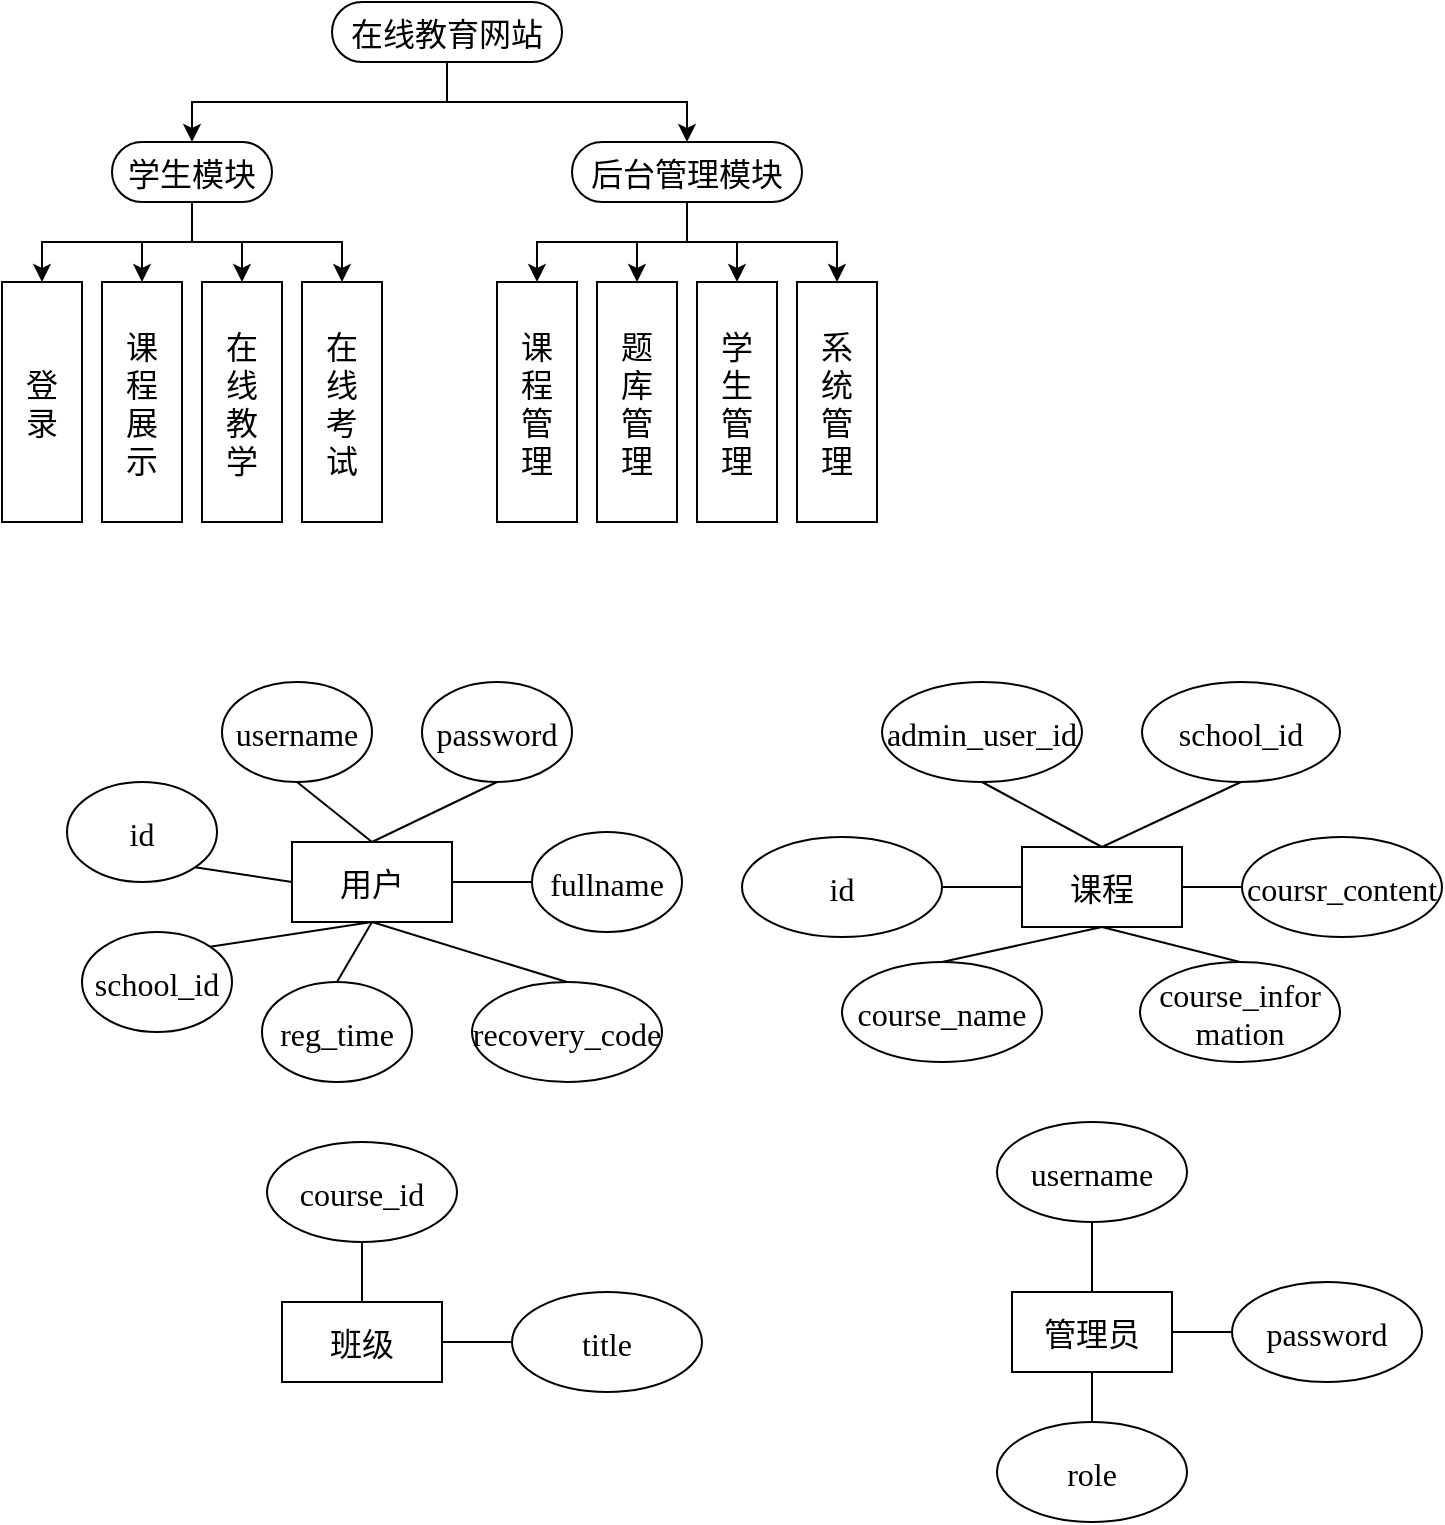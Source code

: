 <mxfile version="18.1.2" type="github">
  <diagram id="C5RBs43oDa-KdzZeNtuy" name="Page-1">
    <mxGraphModel dx="1153" dy="714" grid="1" gridSize="10" guides="1" tooltips="1" connect="1" arrows="1" fold="1" page="1" pageScale="1" pageWidth="827" pageHeight="1169" math="0" shadow="0">
      <root>
        <mxCell id="WIyWlLk6GJQsqaUBKTNV-0" />
        <mxCell id="WIyWlLk6GJQsqaUBKTNV-1" parent="WIyWlLk6GJQsqaUBKTNV-0" />
        <mxCell id="1GNV1eHEHa3V5cSZTnpK-24" value="" style="edgeStyle=orthogonalEdgeStyle;rounded=0;orthogonalLoop=1;jettySize=auto;exitX=0.5;exitY=0.5;exitDx=0;exitDy=15;exitPerimeter=0;fontSize=16;fontFamily=宋体;" edge="1" parent="WIyWlLk6GJQsqaUBKTNV-1" source="1GNV1eHEHa3V5cSZTnpK-11" target="1GNV1eHEHa3V5cSZTnpK-13">
          <mxGeometry relative="1" as="geometry" />
        </mxCell>
        <mxCell id="1GNV1eHEHa3V5cSZTnpK-25" value="" style="edgeStyle=orthogonalEdgeStyle;rounded=0;orthogonalLoop=1;jettySize=auto;exitX=0.5;exitY=0.5;exitDx=0;exitDy=15;exitPerimeter=0;fontSize=16;fontFamily=宋体;" edge="1" parent="WIyWlLk6GJQsqaUBKTNV-1" source="1GNV1eHEHa3V5cSZTnpK-11" target="1GNV1eHEHa3V5cSZTnpK-14">
          <mxGeometry relative="1" as="geometry" />
        </mxCell>
        <mxCell id="1GNV1eHEHa3V5cSZTnpK-11" value="在线教育网站" style="dashed=0;whitespace=wrap;shape=mxgraph.dfd.start;fontSize=16;fontFamily=宋体;" vertex="1" parent="WIyWlLk6GJQsqaUBKTNV-1">
          <mxGeometry x="215" y="30" width="115" height="30" as="geometry" />
        </mxCell>
        <mxCell id="1GNV1eHEHa3V5cSZTnpK-26" value="" style="edgeStyle=orthogonalEdgeStyle;rounded=0;orthogonalLoop=1;jettySize=auto;exitX=0.5;exitY=0.5;exitDx=0;exitDy=15;exitPerimeter=0;fontSize=16;fontFamily=宋体;" edge="1" parent="WIyWlLk6GJQsqaUBKTNV-1" source="1GNV1eHEHa3V5cSZTnpK-13" target="1GNV1eHEHa3V5cSZTnpK-15">
          <mxGeometry relative="1" as="geometry" />
        </mxCell>
        <mxCell id="1GNV1eHEHa3V5cSZTnpK-27" value="" style="edgeStyle=orthogonalEdgeStyle;rounded=0;orthogonalLoop=1;jettySize=auto;exitX=0.5;exitY=0.5;exitDx=0;exitDy=15;exitPerimeter=0;fontSize=16;fontFamily=宋体;" edge="1" parent="WIyWlLk6GJQsqaUBKTNV-1" source="1GNV1eHEHa3V5cSZTnpK-13" target="1GNV1eHEHa3V5cSZTnpK-16">
          <mxGeometry relative="1" as="geometry" />
        </mxCell>
        <mxCell id="1GNV1eHEHa3V5cSZTnpK-28" value="" style="edgeStyle=orthogonalEdgeStyle;rounded=0;orthogonalLoop=1;jettySize=auto;exitX=0.5;exitY=0.5;exitDx=0;exitDy=15;exitPerimeter=0;entryX=0.5;entryY=0;entryDx=0;entryDy=0;fontSize=16;fontFamily=宋体;" edge="1" parent="WIyWlLk6GJQsqaUBKTNV-1" source="1GNV1eHEHa3V5cSZTnpK-13" target="1GNV1eHEHa3V5cSZTnpK-17">
          <mxGeometry relative="1" as="geometry" />
        </mxCell>
        <mxCell id="1GNV1eHEHa3V5cSZTnpK-29" value="" style="edgeStyle=orthogonalEdgeStyle;rounded=0;orthogonalLoop=1;jettySize=auto;exitX=0.5;exitY=0.5;exitDx=0;exitDy=15;exitPerimeter=0;entryX=0.5;entryY=0;entryDx=0;entryDy=0;fontSize=16;fontFamily=宋体;" edge="1" parent="WIyWlLk6GJQsqaUBKTNV-1" source="1GNV1eHEHa3V5cSZTnpK-13" target="1GNV1eHEHa3V5cSZTnpK-18">
          <mxGeometry relative="1" as="geometry" />
        </mxCell>
        <mxCell id="1GNV1eHEHa3V5cSZTnpK-13" value="学生模块" style="dashed=0;whitespace=wrap;shape=mxgraph.dfd.start;fontSize=16;fontFamily=宋体;" vertex="1" parent="WIyWlLk6GJQsqaUBKTNV-1">
          <mxGeometry x="105" y="100" width="80" height="30" as="geometry" />
        </mxCell>
        <mxCell id="1GNV1eHEHa3V5cSZTnpK-30" value="" style="edgeStyle=orthogonalEdgeStyle;rounded=0;orthogonalLoop=1;jettySize=auto;exitX=0.5;exitY=0.5;exitDx=0;exitDy=15;exitPerimeter=0;fontSize=16;fontFamily=宋体;" edge="1" parent="WIyWlLk6GJQsqaUBKTNV-1" source="1GNV1eHEHa3V5cSZTnpK-14" target="1GNV1eHEHa3V5cSZTnpK-19">
          <mxGeometry relative="1" as="geometry" />
        </mxCell>
        <mxCell id="1GNV1eHEHa3V5cSZTnpK-31" value="" style="edgeStyle=orthogonalEdgeStyle;rounded=0;orthogonalLoop=1;jettySize=auto;exitX=0.5;exitY=0.5;exitDx=0;exitDy=15;exitPerimeter=0;fontSize=16;fontFamily=宋体;" edge="1" parent="WIyWlLk6GJQsqaUBKTNV-1" source="1GNV1eHEHa3V5cSZTnpK-14" target="1GNV1eHEHa3V5cSZTnpK-20">
          <mxGeometry relative="1" as="geometry" />
        </mxCell>
        <mxCell id="1GNV1eHEHa3V5cSZTnpK-32" value="" style="edgeStyle=orthogonalEdgeStyle;rounded=0;orthogonalLoop=1;jettySize=auto;exitX=0.5;exitY=0.5;exitDx=0;exitDy=15;exitPerimeter=0;fontSize=16;fontFamily=宋体;" edge="1" parent="WIyWlLk6GJQsqaUBKTNV-1" source="1GNV1eHEHa3V5cSZTnpK-14" target="1GNV1eHEHa3V5cSZTnpK-21">
          <mxGeometry relative="1" as="geometry" />
        </mxCell>
        <mxCell id="1GNV1eHEHa3V5cSZTnpK-33" value="" style="edgeStyle=orthogonalEdgeStyle;rounded=0;orthogonalLoop=1;jettySize=auto;exitX=0.5;exitY=0.5;exitDx=0;exitDy=15;exitPerimeter=0;fontSize=16;fontFamily=宋体;" edge="1" parent="WIyWlLk6GJQsqaUBKTNV-1" source="1GNV1eHEHa3V5cSZTnpK-14" target="1GNV1eHEHa3V5cSZTnpK-22">
          <mxGeometry relative="1" as="geometry" />
        </mxCell>
        <mxCell id="1GNV1eHEHa3V5cSZTnpK-14" value="后台管理模块" style="dashed=0;whitespace=wrap;shape=mxgraph.dfd.start;fontSize=16;fontFamily=宋体;" vertex="1" parent="WIyWlLk6GJQsqaUBKTNV-1">
          <mxGeometry x="335" y="100" width="115" height="30" as="geometry" />
        </mxCell>
        <mxCell id="1GNV1eHEHa3V5cSZTnpK-15" value="登&#xa;录" style="rounded=0;horizontal=1;verticalAlign=middle;fontSize=16;fontFamily=宋体;" vertex="1" parent="WIyWlLk6GJQsqaUBKTNV-1">
          <mxGeometry x="50" y="170" width="40" height="120" as="geometry" />
        </mxCell>
        <mxCell id="1GNV1eHEHa3V5cSZTnpK-16" value="课&#xa;程&#xa;展&#xa;示" style="rounded=0;horizontal=1;verticalAlign=middle;fontSize=16;fontFamily=宋体;" vertex="1" parent="WIyWlLk6GJQsqaUBKTNV-1">
          <mxGeometry x="100" y="170" width="40" height="120" as="geometry" />
        </mxCell>
        <mxCell id="1GNV1eHEHa3V5cSZTnpK-17" value="在&#xa;线&#xa;教&#xa;学" style="rounded=0;horizontal=1;verticalAlign=middle;fontSize=16;fontFamily=宋体;" vertex="1" parent="WIyWlLk6GJQsqaUBKTNV-1">
          <mxGeometry x="150" y="170" width="40" height="120" as="geometry" />
        </mxCell>
        <mxCell id="1GNV1eHEHa3V5cSZTnpK-18" value="在&#xa;线&#xa;考&#xa;试" style="rounded=0;horizontal=1;verticalAlign=middle;flipH=0;fontSize=16;fontFamily=宋体;" vertex="1" parent="WIyWlLk6GJQsqaUBKTNV-1">
          <mxGeometry x="200" y="170" width="40" height="120" as="geometry" />
        </mxCell>
        <mxCell id="1GNV1eHEHa3V5cSZTnpK-19" value="课&#xa;程&#xa;管&#xa;理" style="rounded=0;horizontal=1;verticalAlign=middle;flipH=0;fontSize=16;fontFamily=宋体;" vertex="1" parent="WIyWlLk6GJQsqaUBKTNV-1">
          <mxGeometry x="297.5" y="170" width="40" height="120" as="geometry" />
        </mxCell>
        <mxCell id="1GNV1eHEHa3V5cSZTnpK-20" value="题&#xa;库&#xa;管&#xa;理" style="rounded=0;horizontal=1;verticalAlign=middle;flipH=0;fontSize=16;fontFamily=宋体;" vertex="1" parent="WIyWlLk6GJQsqaUBKTNV-1">
          <mxGeometry x="347.5" y="170" width="40" height="120" as="geometry" />
        </mxCell>
        <mxCell id="1GNV1eHEHa3V5cSZTnpK-21" value="学&#xa;生&#xa;管&#xa;理" style="rounded=0;horizontal=1;verticalAlign=middle;flipH=0;fontSize=16;fontFamily=宋体;" vertex="1" parent="WIyWlLk6GJQsqaUBKTNV-1">
          <mxGeometry x="397.5" y="170" width="40" height="120" as="geometry" />
        </mxCell>
        <mxCell id="1GNV1eHEHa3V5cSZTnpK-22" value="系&#xa;统&#xa;管&#xa;理" style="rounded=0;horizontal=1;verticalAlign=middle;flipH=0;fontSize=16;fontFamily=宋体;" vertex="1" parent="WIyWlLk6GJQsqaUBKTNV-1">
          <mxGeometry x="447.5" y="170" width="40" height="120" as="geometry" />
        </mxCell>
        <mxCell id="1GNV1eHEHa3V5cSZTnpK-34" value="用户" style="rounded=0;fontSize=16;fontFamily=宋体;" vertex="1" parent="WIyWlLk6GJQsqaUBKTNV-1">
          <mxGeometry x="195" y="450" width="80" height="40" as="geometry" />
        </mxCell>
        <mxCell id="1GNV1eHEHa3V5cSZTnpK-42" value="" style="rounded=0;orthogonalLoop=1;jettySize=auto;exitX=0.5;exitY=1;exitDx=0;exitDy=0;fontSize=16;endArrow=none;endFill=0;entryX=0.5;entryY=0;entryDx=0;entryDy=0;fontFamily=宋体;" edge="1" parent="WIyWlLk6GJQsqaUBKTNV-1" source="1GNV1eHEHa3V5cSZTnpK-35" target="1GNV1eHEHa3V5cSZTnpK-34">
          <mxGeometry relative="1" as="geometry" />
        </mxCell>
        <mxCell id="1GNV1eHEHa3V5cSZTnpK-35" value="username" style="ellipse;fontSize=16;fontFamily=宋体;" vertex="1" parent="WIyWlLk6GJQsqaUBKTNV-1">
          <mxGeometry x="160" y="370" width="75" height="50" as="geometry" />
        </mxCell>
        <mxCell id="1GNV1eHEHa3V5cSZTnpK-44" value="" style="edgeStyle=none;rounded=0;orthogonalLoop=1;jettySize=auto;exitX=0.5;exitY=1;exitDx=0;exitDy=0;entryX=0.5;entryY=0;entryDx=0;entryDy=0;fontSize=16;endArrow=none;endFill=0;fontFamily=宋体;" edge="1" parent="WIyWlLk6GJQsqaUBKTNV-1" source="1GNV1eHEHa3V5cSZTnpK-36" target="1GNV1eHEHa3V5cSZTnpK-34">
          <mxGeometry relative="1" as="geometry" />
        </mxCell>
        <mxCell id="1GNV1eHEHa3V5cSZTnpK-36" value="password" style="ellipse;fontSize=16;fontFamily=宋体;" vertex="1" parent="WIyWlLk6GJQsqaUBKTNV-1">
          <mxGeometry x="260" y="370" width="75" height="50" as="geometry" />
        </mxCell>
        <mxCell id="1GNV1eHEHa3V5cSZTnpK-43" value="" style="edgeStyle=none;rounded=0;orthogonalLoop=1;jettySize=auto;exitX=1;exitY=1;exitDx=0;exitDy=0;fontSize=16;endArrow=none;endFill=0;entryX=0;entryY=0.5;entryDx=0;entryDy=0;fontFamily=宋体;" edge="1" parent="WIyWlLk6GJQsqaUBKTNV-1" source="1GNV1eHEHa3V5cSZTnpK-37" target="1GNV1eHEHa3V5cSZTnpK-34">
          <mxGeometry relative="1" as="geometry">
            <mxPoint x="230.0" y="450.0" as="targetPoint" />
          </mxGeometry>
        </mxCell>
        <mxCell id="1GNV1eHEHa3V5cSZTnpK-37" value="id" style="ellipse;fontSize=16;fontFamily=宋体;" vertex="1" parent="WIyWlLk6GJQsqaUBKTNV-1">
          <mxGeometry x="82.5" y="420" width="75" height="50" as="geometry" />
        </mxCell>
        <mxCell id="1GNV1eHEHa3V5cSZTnpK-45" value="" style="edgeStyle=none;rounded=0;orthogonalLoop=1;jettySize=auto;exitX=0;exitY=0.5;exitDx=0;exitDy=0;fontSize=16;endArrow=none;endFill=0;fontFamily=宋体;" edge="1" parent="WIyWlLk6GJQsqaUBKTNV-1" source="1GNV1eHEHa3V5cSZTnpK-38" target="1GNV1eHEHa3V5cSZTnpK-34">
          <mxGeometry relative="1" as="geometry" />
        </mxCell>
        <mxCell id="1GNV1eHEHa3V5cSZTnpK-38" value="fullname" style="ellipse;fontSize=16;fontFamily=宋体;" vertex="1" parent="WIyWlLk6GJQsqaUBKTNV-1">
          <mxGeometry x="315" y="445" width="75" height="50" as="geometry" />
        </mxCell>
        <mxCell id="1GNV1eHEHa3V5cSZTnpK-48" value="" style="edgeStyle=none;rounded=0;orthogonalLoop=1;jettySize=auto;exitX=1;exitY=0;exitDx=0;exitDy=0;entryX=0.5;entryY=1;entryDx=0;entryDy=0;fontSize=16;endArrow=none;endFill=0;fontFamily=宋体;" edge="1" parent="WIyWlLk6GJQsqaUBKTNV-1" source="1GNV1eHEHa3V5cSZTnpK-39" target="1GNV1eHEHa3V5cSZTnpK-34">
          <mxGeometry relative="1" as="geometry" />
        </mxCell>
        <mxCell id="1GNV1eHEHa3V5cSZTnpK-39" value="school_id" style="ellipse;fontSize=16;fontFamily=宋体;" vertex="1" parent="WIyWlLk6GJQsqaUBKTNV-1">
          <mxGeometry x="90" y="495" width="75" height="50" as="geometry" />
        </mxCell>
        <mxCell id="1GNV1eHEHa3V5cSZTnpK-47" value="" style="edgeStyle=none;rounded=0;orthogonalLoop=1;jettySize=auto;exitX=0.5;exitY=0;exitDx=0;exitDy=0;entryX=0.5;entryY=1;entryDx=0;entryDy=0;fontSize=16;endArrow=none;endFill=0;fontFamily=宋体;" edge="1" parent="WIyWlLk6GJQsqaUBKTNV-1" source="1GNV1eHEHa3V5cSZTnpK-40" target="1GNV1eHEHa3V5cSZTnpK-34">
          <mxGeometry relative="1" as="geometry" />
        </mxCell>
        <mxCell id="1GNV1eHEHa3V5cSZTnpK-40" value="reg_time" style="ellipse;fontSize=16;fontFamily=宋体;" vertex="1" parent="WIyWlLk6GJQsqaUBKTNV-1">
          <mxGeometry x="180" y="520" width="75" height="50" as="geometry" />
        </mxCell>
        <mxCell id="1GNV1eHEHa3V5cSZTnpK-46" value="" style="edgeStyle=none;rounded=0;orthogonalLoop=1;jettySize=auto;exitX=0.5;exitY=0;exitDx=0;exitDy=0;entryX=0.5;entryY=1;entryDx=0;entryDy=0;fontSize=16;endArrow=none;endFill=0;fontFamily=宋体;" edge="1" parent="WIyWlLk6GJQsqaUBKTNV-1" source="1GNV1eHEHa3V5cSZTnpK-41" target="1GNV1eHEHa3V5cSZTnpK-34">
          <mxGeometry relative="1" as="geometry" />
        </mxCell>
        <mxCell id="1GNV1eHEHa3V5cSZTnpK-41" value="recovery_code" style="ellipse;fontSize=16;fontFamily=宋体;" vertex="1" parent="WIyWlLk6GJQsqaUBKTNV-1">
          <mxGeometry x="285" y="520" width="95" height="50" as="geometry" />
        </mxCell>
        <mxCell id="1GNV1eHEHa3V5cSZTnpK-51" value="" style="edgeStyle=none;rounded=0;orthogonalLoop=1;jettySize=auto;fontSize=16;endArrow=none;endFill=0;exitX=0.5;exitY=0;exitDx=0;exitDy=0;entryX=0.5;entryY=1;entryDx=0;entryDy=0;fontFamily=宋体;" edge="1" parent="WIyWlLk6GJQsqaUBKTNV-1" source="1GNV1eHEHa3V5cSZTnpK-49" target="1GNV1eHEHa3V5cSZTnpK-54">
          <mxGeometry relative="1" as="geometry">
            <mxPoint x="547.368" y="398.978" as="targetPoint" />
          </mxGeometry>
        </mxCell>
        <mxCell id="1GNV1eHEHa3V5cSZTnpK-52" value="" style="edgeStyle=none;rounded=0;orthogonalLoop=1;jettySize=auto;exitX=0;exitY=0.5;exitDx=0;exitDy=0;fontSize=16;endArrow=none;endFill=0;entryX=1;entryY=0.5;entryDx=0;entryDy=0;fontFamily=宋体;" edge="1" parent="WIyWlLk6GJQsqaUBKTNV-1" source="1GNV1eHEHa3V5cSZTnpK-49" target="1GNV1eHEHa3V5cSZTnpK-55">
          <mxGeometry relative="1" as="geometry">
            <mxPoint x="512.5" y="470.005" as="targetPoint" />
          </mxGeometry>
        </mxCell>
        <mxCell id="1GNV1eHEHa3V5cSZTnpK-61" value="" style="edgeStyle=none;rounded=0;orthogonalLoop=1;jettySize=auto;exitX=0.5;exitY=1;exitDx=0;exitDy=0;entryX=0.5;entryY=0;entryDx=0;entryDy=0;fontSize=16;endArrow=none;endFill=0;fontFamily=宋体;" edge="1" parent="WIyWlLk6GJQsqaUBKTNV-1" source="1GNV1eHEHa3V5cSZTnpK-49" target="1GNV1eHEHa3V5cSZTnpK-56">
          <mxGeometry relative="1" as="geometry" />
        </mxCell>
        <mxCell id="1GNV1eHEHa3V5cSZTnpK-62" value="" style="edgeStyle=none;rounded=0;orthogonalLoop=1;jettySize=auto;exitX=0.5;exitY=1;exitDx=0;exitDy=0;entryX=0.5;entryY=0;entryDx=0;entryDy=0;fontSize=16;endArrow=none;endFill=0;fontFamily=宋体;" edge="1" parent="WIyWlLk6GJQsqaUBKTNV-1" source="1GNV1eHEHa3V5cSZTnpK-49" target="1GNV1eHEHa3V5cSZTnpK-57">
          <mxGeometry relative="1" as="geometry" />
        </mxCell>
        <mxCell id="1GNV1eHEHa3V5cSZTnpK-63" value="" style="edgeStyle=none;rounded=0;orthogonalLoop=1;jettySize=auto;exitX=1;exitY=0.5;exitDx=0;exitDy=0;entryX=0;entryY=0.5;entryDx=0;entryDy=0;fontSize=16;endArrow=none;endFill=0;fontFamily=宋体;" edge="1" parent="WIyWlLk6GJQsqaUBKTNV-1" source="1GNV1eHEHa3V5cSZTnpK-49" target="1GNV1eHEHa3V5cSZTnpK-58">
          <mxGeometry relative="1" as="geometry" />
        </mxCell>
        <mxCell id="1GNV1eHEHa3V5cSZTnpK-49" value="课程" style="rounded=0;fontSize=16;fontFamily=宋体;" vertex="1" parent="WIyWlLk6GJQsqaUBKTNV-1">
          <mxGeometry x="560" y="452.5" width="80" height="40" as="geometry" />
        </mxCell>
        <mxCell id="1GNV1eHEHa3V5cSZTnpK-54" value="admin_user_id" style="ellipse;fontSize=16;rounded=0;labelBorderColor=none;labelBackgroundColor=none;fontFamily=宋体;" vertex="1" parent="WIyWlLk6GJQsqaUBKTNV-1">
          <mxGeometry x="490" y="370" width="100" height="50" as="geometry" />
        </mxCell>
        <mxCell id="1GNV1eHEHa3V5cSZTnpK-55" value="id" style="ellipse;fontSize=16;rounded=0;labelBorderColor=none;labelBackgroundColor=none;fontFamily=宋体;" vertex="1" parent="WIyWlLk6GJQsqaUBKTNV-1">
          <mxGeometry x="420" y="447.5" width="100" height="50" as="geometry" />
        </mxCell>
        <mxCell id="1GNV1eHEHa3V5cSZTnpK-56" value="course_name" style="ellipse;fontSize=16;rounded=0;labelBorderColor=none;labelBackgroundColor=none;fontFamily=宋体;" vertex="1" parent="WIyWlLk6GJQsqaUBKTNV-1">
          <mxGeometry x="470" y="510" width="100" height="50" as="geometry" />
        </mxCell>
        <mxCell id="1GNV1eHEHa3V5cSZTnpK-57" value="course_infor&#xa;mation" style="ellipse;fontSize=16;rounded=0;labelBorderColor=none;labelBackgroundColor=none;fontFamily=宋体;" vertex="1" parent="WIyWlLk6GJQsqaUBKTNV-1">
          <mxGeometry x="619" y="510" width="100" height="50" as="geometry" />
        </mxCell>
        <mxCell id="1GNV1eHEHa3V5cSZTnpK-58" value="coursr_content" style="ellipse;fontSize=16;rounded=0;labelBorderColor=none;labelBackgroundColor=none;fontFamily=宋体;" vertex="1" parent="WIyWlLk6GJQsqaUBKTNV-1">
          <mxGeometry x="670" y="447.5" width="100" height="50" as="geometry" />
        </mxCell>
        <mxCell id="1GNV1eHEHa3V5cSZTnpK-64" value="" style="edgeStyle=none;rounded=0;orthogonalLoop=1;jettySize=auto;exitX=0.5;exitY=1;exitDx=0;exitDy=0;entryX=0.5;entryY=0;entryDx=0;entryDy=0;fontSize=16;endArrow=none;endFill=0;fontFamily=宋体;" edge="1" parent="WIyWlLk6GJQsqaUBKTNV-1" source="1GNV1eHEHa3V5cSZTnpK-59" target="1GNV1eHEHa3V5cSZTnpK-49">
          <mxGeometry relative="1" as="geometry" />
        </mxCell>
        <mxCell id="1GNV1eHEHa3V5cSZTnpK-59" value="school_id" style="ellipse;fontSize=16;rounded=0;labelBorderColor=none;labelBackgroundColor=none;fontFamily=宋体;" vertex="1" parent="WIyWlLk6GJQsqaUBKTNV-1">
          <mxGeometry x="620" y="370" width="99" height="50" as="geometry" />
        </mxCell>
        <mxCell id="1GNV1eHEHa3V5cSZTnpK-70" value="" style="edgeStyle=none;rounded=0;orthogonalLoop=1;jettySize=auto;exitX=1;exitY=0.5;exitDx=0;exitDy=0;entryX=0;entryY=0.5;entryDx=0;entryDy=0;fontSize=16;endArrow=none;endFill=0;fontFamily=宋体;" edge="1" parent="WIyWlLk6GJQsqaUBKTNV-1" source="1GNV1eHEHa3V5cSZTnpK-66" target="1GNV1eHEHa3V5cSZTnpK-69">
          <mxGeometry relative="1" as="geometry" />
        </mxCell>
        <mxCell id="1GNV1eHEHa3V5cSZTnpK-72" value="" style="edgeStyle=none;rounded=0;orthogonalLoop=1;jettySize=auto;exitX=0.5;exitY=0;exitDx=0;exitDy=0;fontSize=16;endArrow=none;endFill=0;entryX=0.5;entryY=1;entryDx=0;entryDy=0;fontFamily=宋体;" edge="1" parent="WIyWlLk6GJQsqaUBKTNV-1" source="1GNV1eHEHa3V5cSZTnpK-66" target="1GNV1eHEHa3V5cSZTnpK-71">
          <mxGeometry relative="1" as="geometry" />
        </mxCell>
        <mxCell id="1GNV1eHEHa3V5cSZTnpK-66" value="班级" style="rounded=0;fontSize=16;fontFamily=宋体;" vertex="1" parent="WIyWlLk6GJQsqaUBKTNV-1">
          <mxGeometry x="190" y="680" width="80" height="40" as="geometry" />
        </mxCell>
        <mxCell id="1GNV1eHEHa3V5cSZTnpK-78" value="" style="edgeStyle=none;rounded=0;orthogonalLoop=1;jettySize=auto;exitX=1;exitY=0.5;exitDx=0;exitDy=0;entryX=0;entryY=0.5;entryDx=0;entryDy=0;fontSize=16;endArrow=none;endFill=0;fontFamily=宋体;" edge="1" parent="WIyWlLk6GJQsqaUBKTNV-1" source="1GNV1eHEHa3V5cSZTnpK-68" target="1GNV1eHEHa3V5cSZTnpK-75">
          <mxGeometry relative="1" as="geometry" />
        </mxCell>
        <mxCell id="1GNV1eHEHa3V5cSZTnpK-68" value="管理员" style="rounded=0;fontSize=16;fontFamily=宋体;" vertex="1" parent="WIyWlLk6GJQsqaUBKTNV-1">
          <mxGeometry x="555" y="675" width="80" height="40" as="geometry" />
        </mxCell>
        <mxCell id="1GNV1eHEHa3V5cSZTnpK-69" value="title" style="ellipse;fontSize=16;fontFamily=宋体;" vertex="1" parent="WIyWlLk6GJQsqaUBKTNV-1">
          <mxGeometry x="305" y="675" width="95" height="50" as="geometry" />
        </mxCell>
        <mxCell id="1GNV1eHEHa3V5cSZTnpK-71" value="course_id" style="ellipse;fontSize=16;fontFamily=宋体;" vertex="1" parent="WIyWlLk6GJQsqaUBKTNV-1">
          <mxGeometry x="182.5" y="600" width="95" height="50" as="geometry" />
        </mxCell>
        <mxCell id="1GNV1eHEHa3V5cSZTnpK-77" value="" style="edgeStyle=none;rounded=0;orthogonalLoop=1;jettySize=auto;exitX=0.5;exitY=1;exitDx=0;exitDy=0;fontSize=16;endArrow=none;endFill=0;entryX=0.5;entryY=0;entryDx=0;entryDy=0;fontFamily=宋体;" edge="1" parent="WIyWlLk6GJQsqaUBKTNV-1" source="1GNV1eHEHa3V5cSZTnpK-73" target="1GNV1eHEHa3V5cSZTnpK-68">
          <mxGeometry relative="1" as="geometry" />
        </mxCell>
        <mxCell id="1GNV1eHEHa3V5cSZTnpK-73" value="username" style="ellipse;fontSize=16;fontFamily=宋体;" vertex="1" parent="WIyWlLk6GJQsqaUBKTNV-1">
          <mxGeometry x="547.5" y="590" width="95" height="50" as="geometry" />
        </mxCell>
        <mxCell id="1GNV1eHEHa3V5cSZTnpK-76" value="" style="edgeStyle=none;rounded=0;orthogonalLoop=1;jettySize=auto;exitX=0.5;exitY=0;exitDx=0;exitDy=0;entryX=0.5;entryY=1;entryDx=0;entryDy=0;fontSize=16;endArrow=none;endFill=0;fontFamily=宋体;" edge="1" parent="WIyWlLk6GJQsqaUBKTNV-1" source="1GNV1eHEHa3V5cSZTnpK-74" target="1GNV1eHEHa3V5cSZTnpK-68">
          <mxGeometry relative="1" as="geometry" />
        </mxCell>
        <mxCell id="1GNV1eHEHa3V5cSZTnpK-74" value="role" style="ellipse;fontSize=16;fontFamily=宋体;" vertex="1" parent="WIyWlLk6GJQsqaUBKTNV-1">
          <mxGeometry x="547.5" y="740" width="95" height="50" as="geometry" />
        </mxCell>
        <mxCell id="1GNV1eHEHa3V5cSZTnpK-75" value="password" style="ellipse;fontSize=16;fontFamily=宋体;" vertex="1" parent="WIyWlLk6GJQsqaUBKTNV-1">
          <mxGeometry x="665" y="670" width="95" height="50" as="geometry" />
        </mxCell>
      </root>
    </mxGraphModel>
  </diagram>
</mxfile>
